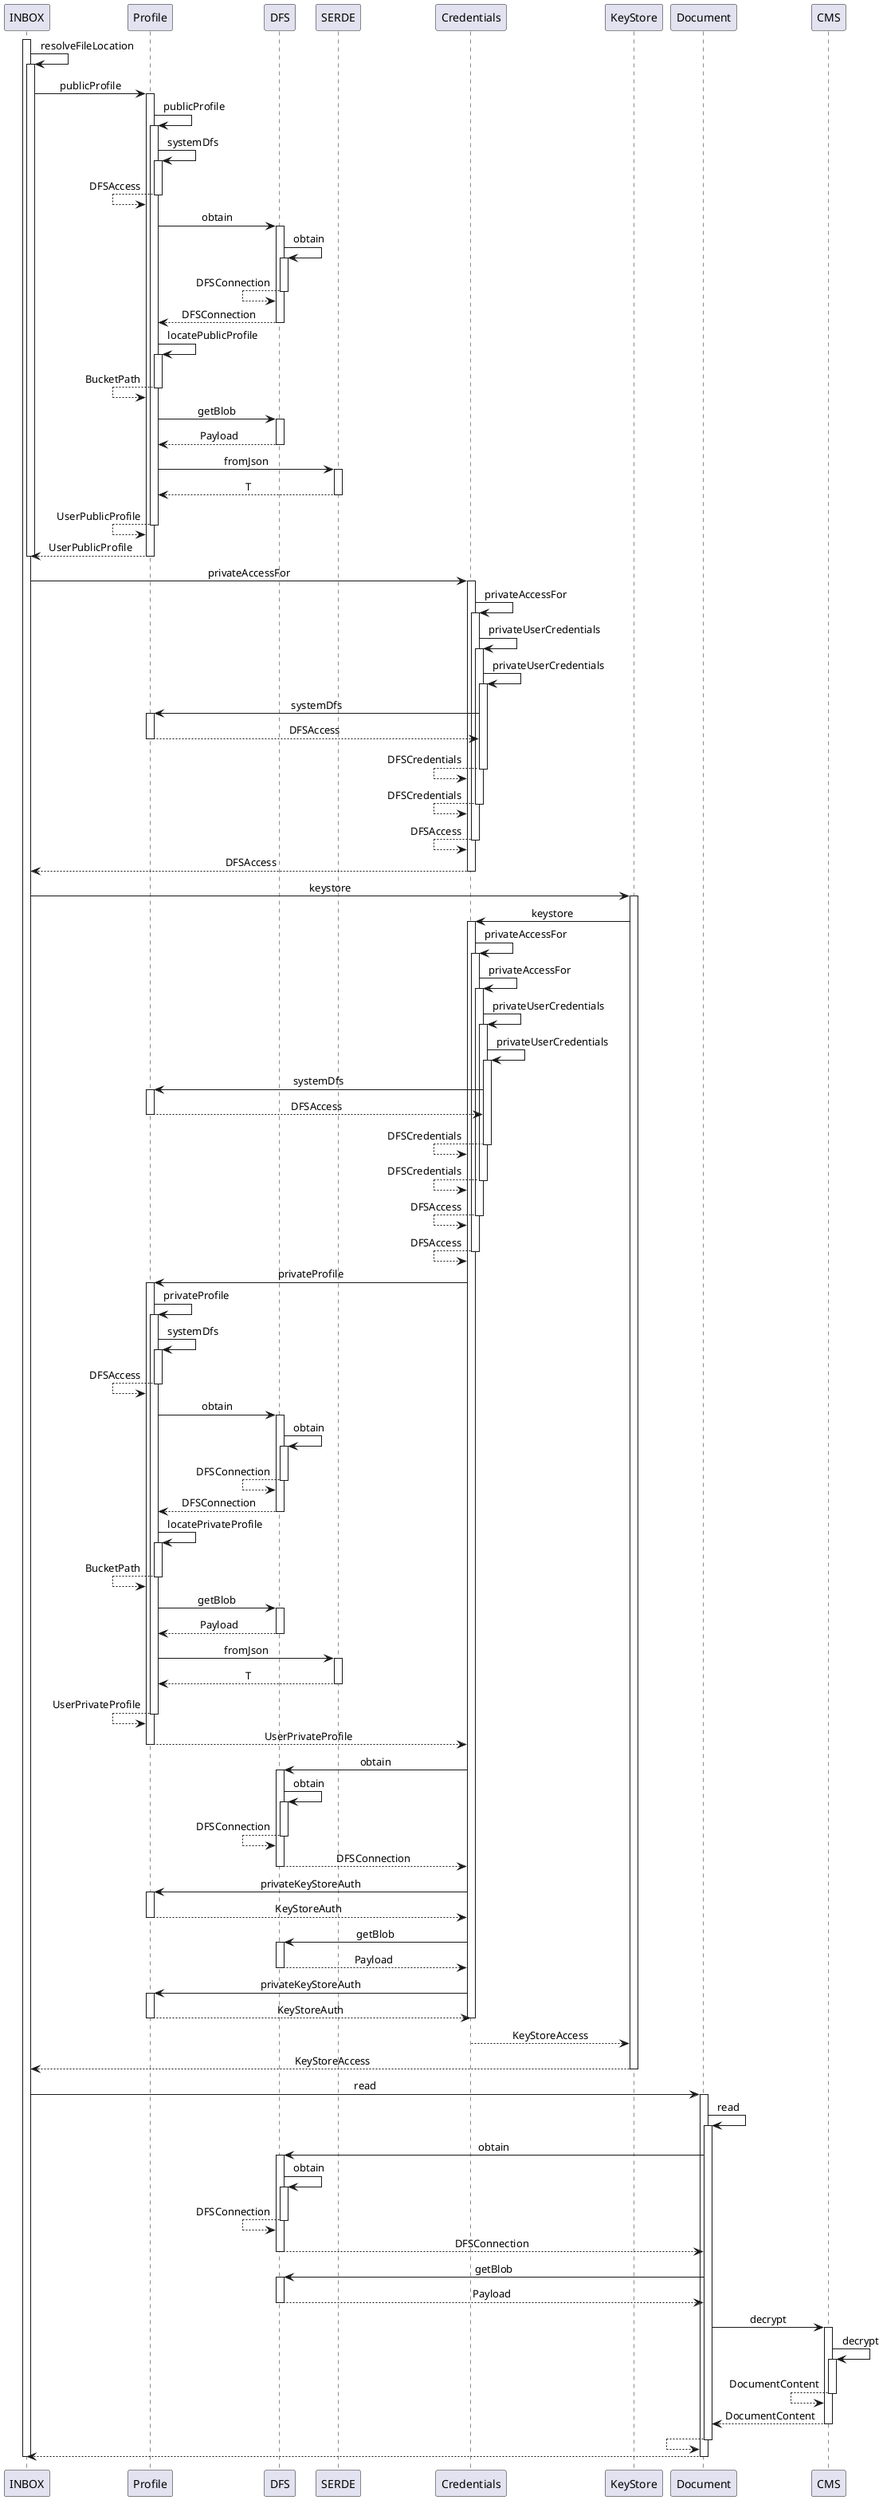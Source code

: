@startuml

skinparam SequenceMessageAlign center

activate INBOX
' de.adorsys.datasafe.business.impl.inbox.actions.ReadFromInboxImpl
INBOX -> INBOX : resolveFileLocation

activate INBOX
' de.adorsys.datasafe.business.impl.inbox.actions.ReadFromInboxImpl
INBOX -> Profile : publicProfile

activate Profile
' de.adorsys.datasafe.business.api.directory.profile.operations.ProfileRetrievalService
Profile -> Profile : publicProfile

activate Profile
' de.adorsys.datasafe.business.impl.profile.DFSBasedProfileStorageImpl
Profile -> Profile : systemDfs

activate Profile
' de.adorsys.datasafe.business.impl.profile.DFSSystem
Profile <-- Profile : DFSAccess
deactivate Profile

' de.adorsys.datasafe.business.impl.profile.DFSBasedProfileStorageImpl
Profile -> DFS : obtain

activate DFS
' de.adorsys.datasafe.business.api.storage.dfs.DFSConnectionService
DFS -> DFS : obtain

activate DFS
' de.adorsys.datasafe.business.impl.dfs.DFSConnectionServiceImpl
DFS <-- DFS : DFSConnection
deactivate DFS

' de.adorsys.datasafe.business.api.storage.dfs.DFSConnectionService
Profile <-- DFS : DFSConnection
deactivate DFS

' de.adorsys.datasafe.business.impl.profile.DFSBasedProfileStorageImpl
Profile -> Profile : locatePublicProfile

activate Profile
' de.adorsys.datasafe.business.impl.profile.DFSBasedProfileStorageImpl
Profile <-- Profile : BucketPath
deactivate Profile

' de.adorsys.datasafe.business.impl.profile.DFSBasedProfileStorageImpl
Profile -> DFS : getBlob

activate DFS
' de.adorsys.dfs.connection.api.service.api.DFSConnection
Profile <-- DFS : Payload
deactivate DFS

' de.adorsys.datasafe.business.impl.profile.DFSBasedProfileStorageImpl
Profile -> SERDE : fromJson

activate SERDE
' de.adorsys.datasafe.business.impl.serde.GsonSerde
Profile <-- SERDE : T
deactivate SERDE

' de.adorsys.datasafe.business.impl.profile.DFSBasedProfileStorageImpl
Profile <-- Profile : UserPublicProfile
deactivate Profile

' de.adorsys.datasafe.business.api.directory.profile.operations.ProfileRetrievalService
INBOX <-- Profile : UserPublicProfile
deactivate Profile

deactivate INBOX

' de.adorsys.datasafe.business.impl.inbox.actions.ReadFromInboxImpl
INBOX -> Credentials : privateAccessFor

activate Credentials
' de.adorsys.datasafe.business.api.storage.dfs.BucketAccessService
Credentials -> Credentials : privateAccessFor

activate Credentials
' de.adorsys.datasafe.business.impl.credentials.BucketAccessServiceImpl
Credentials -> Credentials : privateUserCredentials

activate Credentials
' de.adorsys.datasafe.business.api.storage.dfs.credentials.DFSCredentialsService
Credentials -> Credentials : privateUserCredentials

activate Credentials
' de.adorsys.datasafe.business.impl.credentials.SystemCredentialsServiceImpl
Credentials -> Profile : systemDfs

activate Profile
' de.adorsys.datasafe.business.impl.profile.DFSSystem
Credentials <-- Profile : DFSAccess
deactivate Profile

' de.adorsys.datasafe.business.impl.credentials.SystemCredentialsServiceImpl
Credentials <-- Credentials : DFSCredentials
deactivate Credentials

' de.adorsys.datasafe.business.api.storage.dfs.credentials.DFSCredentialsService
Credentials <-- Credentials : DFSCredentials
deactivate Credentials

' de.adorsys.datasafe.business.impl.credentials.BucketAccessServiceImpl
Credentials <-- Credentials : DFSAccess
deactivate Credentials

' de.adorsys.datasafe.business.api.storage.dfs.BucketAccessService
INBOX <-- Credentials : DFSAccess
deactivate Credentials

' de.adorsys.datasafe.business.impl.inbox.actions.ReadFromInboxImpl
INBOX -> KeyStore : keystore

activate KeyStore
' de.adorsys.datasafe.business.api.directory.profile.keys.PrivateKeyService
KeyStore -> Credentials : keystore

activate Credentials
' de.adorsys.datasafe.business.impl.credentials.DFSPrivateKeyServiceImpl
Credentials -> Credentials : privateAccessFor

activate Credentials
' de.adorsys.datasafe.business.api.storage.dfs.BucketAccessService
Credentials -> Credentials : privateAccessFor

activate Credentials
' de.adorsys.datasafe.business.impl.credentials.BucketAccessServiceImpl
Credentials -> Credentials : privateUserCredentials

activate Credentials
' de.adorsys.datasafe.business.api.storage.dfs.credentials.DFSCredentialsService
Credentials -> Credentials : privateUserCredentials

activate Credentials
' de.adorsys.datasafe.business.impl.credentials.SystemCredentialsServiceImpl
Credentials -> Profile : systemDfs

activate Profile
' de.adorsys.datasafe.business.impl.profile.DFSSystem
Credentials <-- Profile : DFSAccess
deactivate Profile

' de.adorsys.datasafe.business.impl.credentials.SystemCredentialsServiceImpl
Credentials <-- Credentials : DFSCredentials
deactivate Credentials

' de.adorsys.datasafe.business.api.storage.dfs.credentials.DFSCredentialsService
Credentials <-- Credentials : DFSCredentials
deactivate Credentials

' de.adorsys.datasafe.business.impl.credentials.BucketAccessServiceImpl
Credentials <-- Credentials : DFSAccess
deactivate Credentials

' de.adorsys.datasafe.business.api.storage.dfs.BucketAccessService
Credentials <-- Credentials : DFSAccess
deactivate Credentials

' de.adorsys.datasafe.business.impl.credentials.DFSPrivateKeyServiceImpl
Credentials -> Profile : privateProfile

activate Profile
' de.adorsys.datasafe.business.api.directory.profile.operations.ProfileRetrievalService
Profile -> Profile : privateProfile

activate Profile
' de.adorsys.datasafe.business.impl.profile.DFSBasedProfileStorageImpl
Profile -> Profile : systemDfs

activate Profile
' de.adorsys.datasafe.business.impl.profile.DFSSystem
Profile <-- Profile : DFSAccess
deactivate Profile

' de.adorsys.datasafe.business.impl.profile.DFSBasedProfileStorageImpl
Profile -> DFS : obtain

activate DFS
' de.adorsys.datasafe.business.api.storage.dfs.DFSConnectionService
DFS -> DFS : obtain

activate DFS
' de.adorsys.datasafe.business.impl.dfs.DFSConnectionServiceImpl
DFS <-- DFS : DFSConnection
deactivate DFS

' de.adorsys.datasafe.business.api.storage.dfs.DFSConnectionService
Profile <-- DFS : DFSConnection
deactivate DFS

' de.adorsys.datasafe.business.impl.profile.DFSBasedProfileStorageImpl
Profile -> Profile : locatePrivateProfile

activate Profile
' de.adorsys.datasafe.business.impl.profile.DFSBasedProfileStorageImpl
Profile <-- Profile : BucketPath
deactivate Profile

' de.adorsys.datasafe.business.impl.profile.DFSBasedProfileStorageImpl
Profile -> DFS : getBlob

activate DFS
' de.adorsys.dfs.connection.api.service.api.DFSConnection
Profile <-- DFS : Payload
deactivate DFS

' de.adorsys.datasafe.business.impl.profile.DFSBasedProfileStorageImpl
Profile -> SERDE : fromJson

activate SERDE
' de.adorsys.datasafe.business.impl.serde.GsonSerde
Profile <-- SERDE : T
deactivate SERDE

' de.adorsys.datasafe.business.impl.profile.DFSBasedProfileStorageImpl
Profile <-- Profile : UserPrivateProfile
deactivate Profile

' de.adorsys.datasafe.business.api.directory.profile.operations.ProfileRetrievalService
Credentials <-- Profile : UserPrivateProfile
deactivate Profile

' de.adorsys.datasafe.business.impl.credentials.DFSPrivateKeyServiceImpl
Credentials -> DFS : obtain

activate DFS
' de.adorsys.datasafe.business.api.storage.dfs.DFSConnectionService
DFS -> DFS : obtain

activate DFS
' de.adorsys.datasafe.business.impl.dfs.DFSConnectionServiceImpl
DFS <-- DFS : DFSConnection
deactivate DFS

' de.adorsys.datasafe.business.api.storage.dfs.DFSConnectionService
Credentials <-- DFS : DFSConnection
deactivate DFS

' de.adorsys.datasafe.business.impl.credentials.DFSPrivateKeyServiceImpl
Credentials -> Profile : privateKeyStoreAuth

activate Profile
' de.adorsys.datasafe.business.impl.profile.DFSSystem
Credentials <-- Profile : KeyStoreAuth
deactivate Profile

' de.adorsys.datasafe.business.impl.credentials.DFSPrivateKeyServiceImpl
Credentials -> DFS : getBlob

activate DFS
' de.adorsys.dfs.connection.api.service.api.DFSConnection
Credentials <-- DFS : Payload
deactivate DFS

' de.adorsys.datasafe.business.impl.credentials.DFSPrivateKeyServiceImpl
Credentials -> Profile : privateKeyStoreAuth

activate Profile
' de.adorsys.datasafe.business.impl.profile.DFSSystem
Credentials <-- Profile : KeyStoreAuth
deactivate Profile

deactivate Credentials

' de.adorsys.datasafe.business.impl.credentials.DFSPrivateKeyServiceImpl
KeyStore <-- Credentials : KeyStoreAccess
deactivate Credentials

' de.adorsys.datasafe.business.api.directory.profile.keys.PrivateKeyService
INBOX <-- KeyStore : KeyStoreAccess
deactivate KeyStore

' de.adorsys.datasafe.business.impl.inbox.actions.ReadFromInboxImpl
INBOX -> Document : read

activate Document
' de.adorsys.datasafe.business.api.storage.document.DocumentReadService
Document -> Document : read

activate Document
' de.adorsys.datasafe.business.impl.document.cms.CMSDocumentReadService
Document -> DFS : obtain

activate DFS
' de.adorsys.datasafe.business.api.storage.dfs.DFSConnectionService
DFS -> DFS : obtain

activate DFS
' de.adorsys.datasafe.business.impl.dfs.DFSConnectionServiceImpl
DFS <-- DFS : DFSConnection
deactivate DFS

' de.adorsys.datasafe.business.api.storage.dfs.DFSConnectionService
Document <-- DFS : DFSConnection
deactivate DFS

' de.adorsys.datasafe.business.impl.document.cms.CMSDocumentReadService
Document -> DFS : getBlob

activate DFS
' de.adorsys.dfs.connection.api.service.api.DFSConnection
Document <-- DFS : Payload
deactivate DFS

' de.adorsys.datasafe.business.impl.document.cms.CMSDocumentReadService
Document -> CMS : decrypt

activate CMS
' de.adorsys.datasafe.business.api.encryption.cmsencryption.CMSEncryptionService
CMS -> CMS : decrypt

activate CMS
' de.adorsys.datasafe.business.impl.cmsencryption.services.CMSEncryptionServiceImpl
CMS <-- CMS : DocumentContent
deactivate CMS

' de.adorsys.datasafe.business.api.encryption.cmsencryption.CMSEncryptionService
Document <-- CMS : DocumentContent
deactivate CMS

' de.adorsys.datasafe.business.impl.document.cms.CMSDocumentReadService
Document <-- Document :
deactivate Document

' de.adorsys.datasafe.business.api.storage.document.DocumentReadService
INBOX <-- Document :
deactivate Document

deactivate INBOX
@enduml